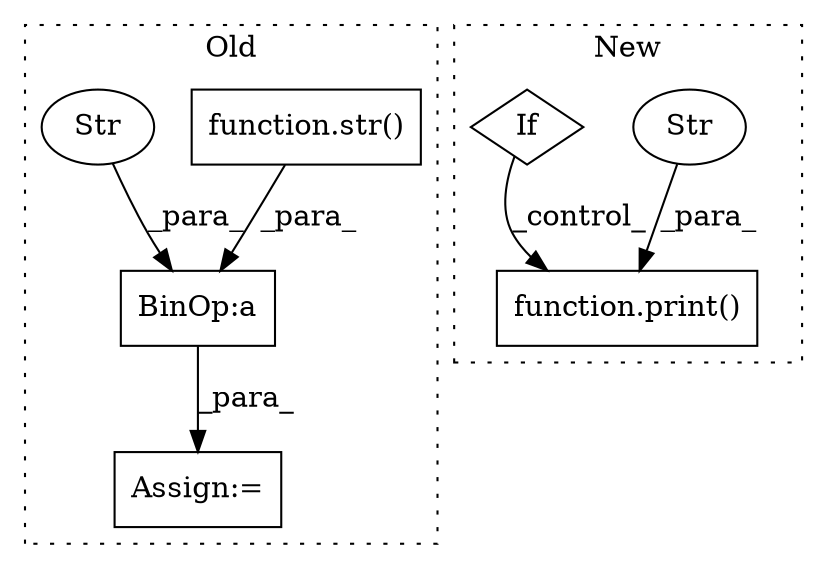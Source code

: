 digraph G {
subgraph cluster0 {
1 [label="function.str()" a="75" s="598,609" l="4,1" shape="box"];
4 [label="Assign:=" a="68" s="690" l="3" shape="box"];
6 [label="BinOp:a" a="82" s="700" l="3" shape="box"];
7 [label="Str" a="66" s="703" l="80" shape="ellipse"];
label = "Old";
style="dotted";
}
subgraph cluster1 {
2 [label="function.print()" a="75" s="1456,1495" l="6,1" shape="box"];
3 [label="Str" a="66" s="1462" l="33" shape="ellipse"];
5 [label="If" a="96" s="610" l="3" shape="diamond"];
label = "New";
style="dotted";
}
1 -> 6 [label="_para_"];
3 -> 2 [label="_para_"];
5 -> 2 [label="_control_"];
6 -> 4 [label="_para_"];
7 -> 6 [label="_para_"];
}